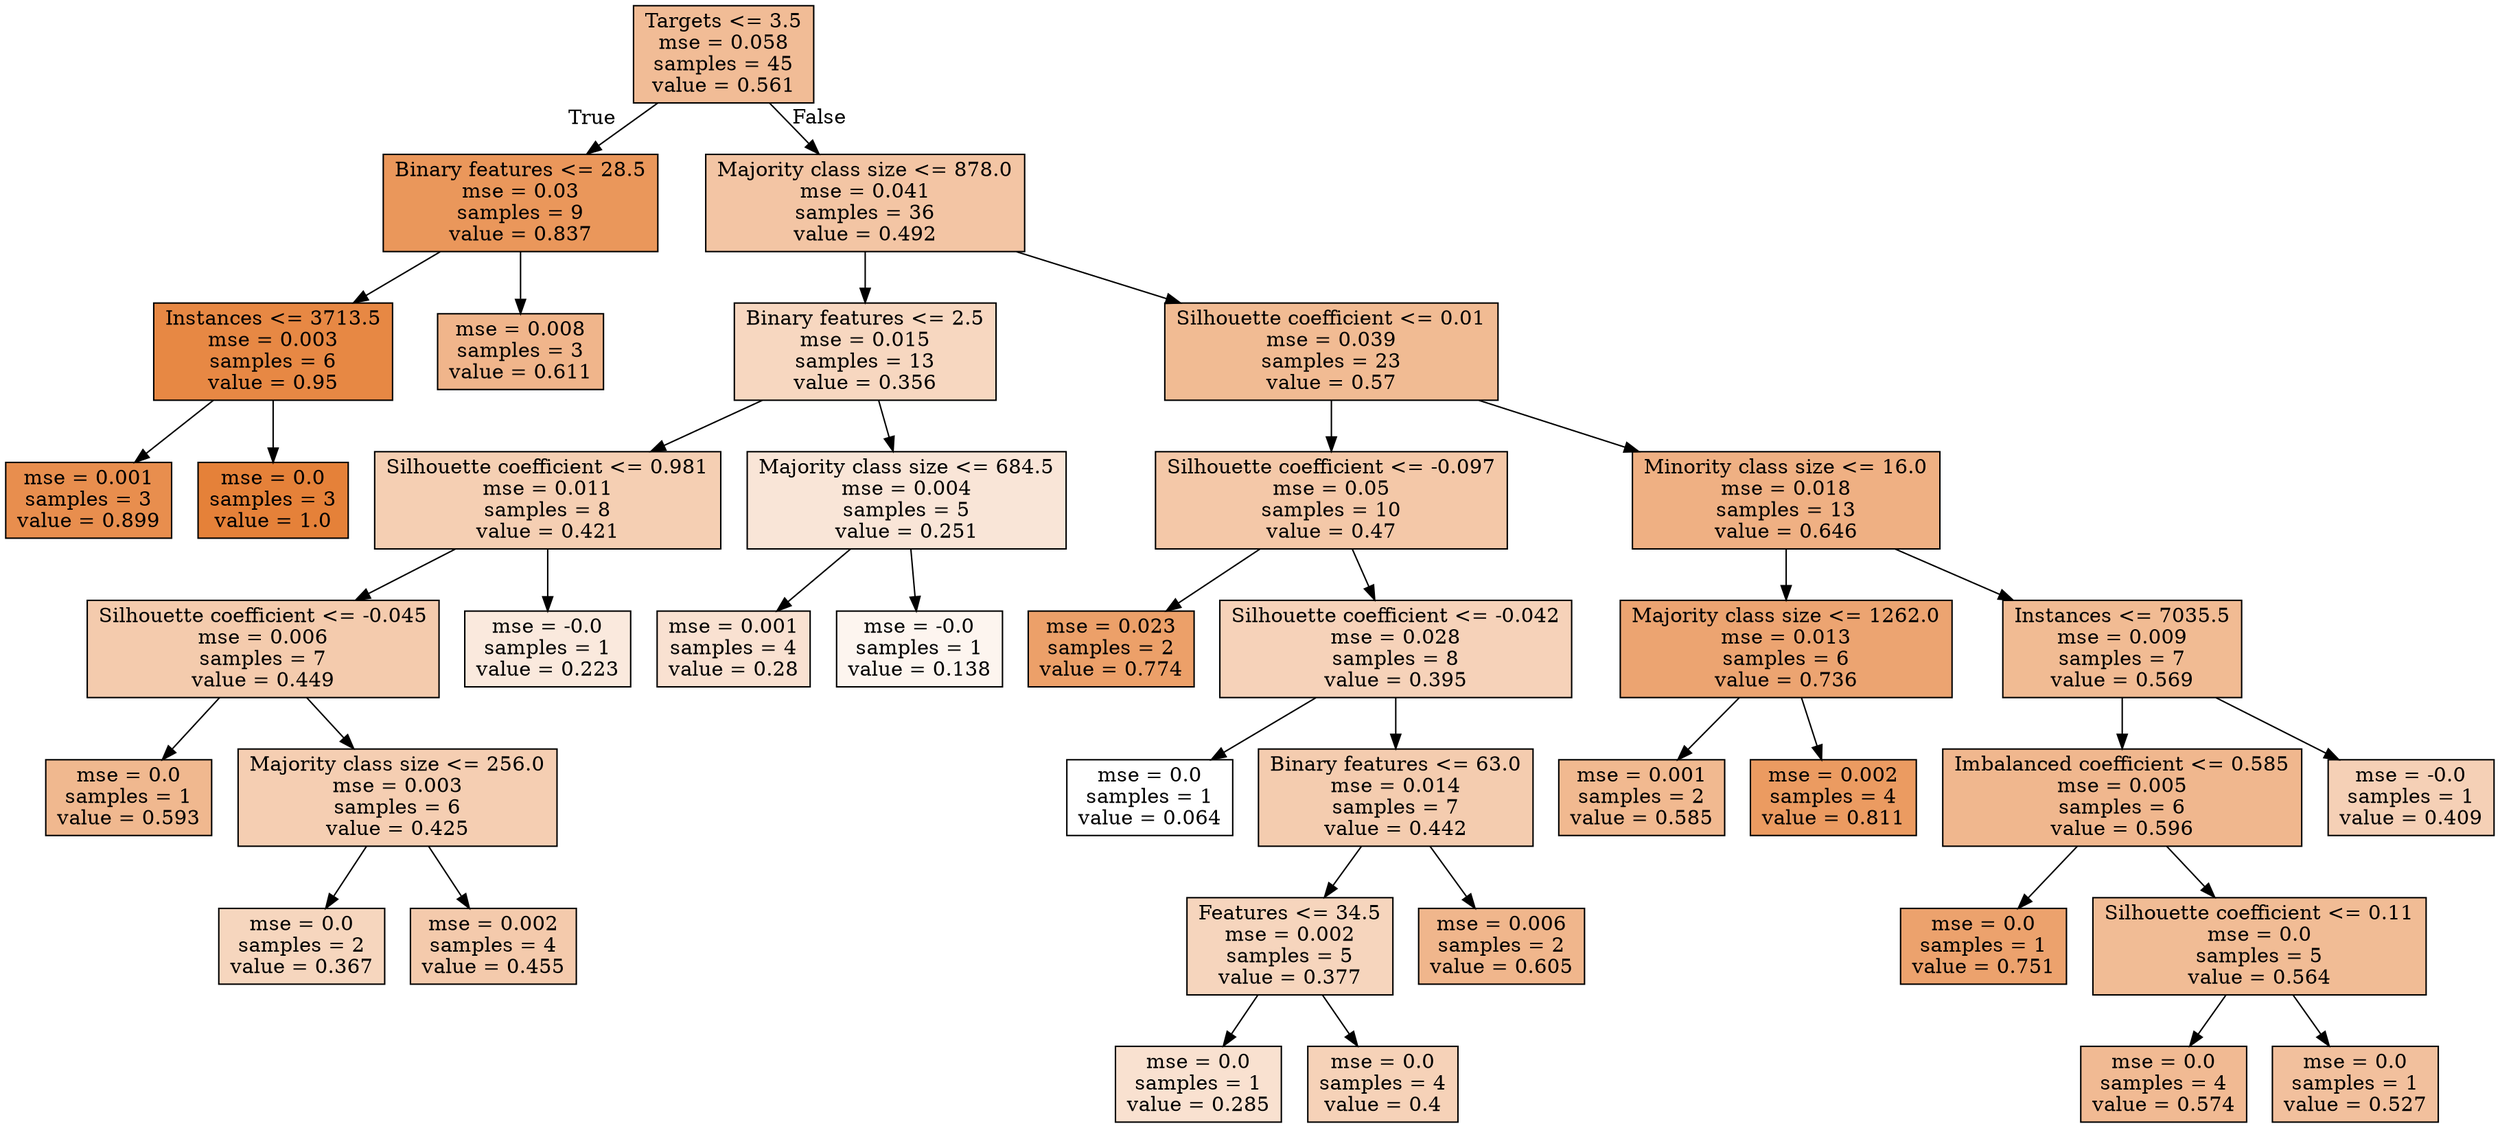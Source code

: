 digraph Tree {
node [shape=box, style="filled", color="black"] ;
0 [label="Targets <= 3.5\nmse = 0.058\nsamples = 45\nvalue = 0.561", fillcolor="#e5813987"] ;
1 [label="Binary features <= 28.5\nmse = 0.03\nsamples = 9\nvalue = 0.837", fillcolor="#e58139d3"] ;
0 -> 1 [labeldistance=2.5, labelangle=45, headlabel="True"] ;
2 [label="Instances <= 3713.5\nmse = 0.003\nsamples = 6\nvalue = 0.95", fillcolor="#e58139f1"] ;
1 -> 2 ;
3 [label="mse = 0.001\nsamples = 3\nvalue = 0.899", fillcolor="#e58139e4"] ;
2 -> 3 ;
4 [label="mse = 0.0\nsamples = 3\nvalue = 1.0", fillcolor="#e58139ff"] ;
2 -> 4 ;
5 [label="mse = 0.008\nsamples = 3\nvalue = 0.611", fillcolor="#e5813995"] ;
1 -> 5 ;
6 [label="Majority class size <= 878.0\nmse = 0.041\nsamples = 36\nvalue = 0.492", fillcolor="#e5813975"] ;
0 -> 6 [labeldistance=2.5, labelangle=-45, headlabel="False"] ;
7 [label="Binary features <= 2.5\nmse = 0.015\nsamples = 13\nvalue = 0.356", fillcolor="#e5813950"] ;
6 -> 7 ;
8 [label="Silhouette coefficient <= 0.981\nmse = 0.011\nsamples = 8\nvalue = 0.421", fillcolor="#e5813961"] ;
7 -> 8 ;
9 [label="Silhouette coefficient <= -0.045\nmse = 0.006\nsamples = 7\nvalue = 0.449", fillcolor="#e5813969"] ;
8 -> 9 ;
10 [label="mse = 0.0\nsamples = 1\nvalue = 0.593", fillcolor="#e5813990"] ;
9 -> 10 ;
11 [label="Majority class size <= 256.0\nmse = 0.003\nsamples = 6\nvalue = 0.425", fillcolor="#e5813962"] ;
9 -> 11 ;
12 [label="mse = 0.0\nsamples = 2\nvalue = 0.367", fillcolor="#e5813953"] ;
11 -> 12 ;
13 [label="mse = 0.002\nsamples = 4\nvalue = 0.455", fillcolor="#e581396a"] ;
11 -> 13 ;
14 [label="mse = -0.0\nsamples = 1\nvalue = 0.223", fillcolor="#e581392b"] ;
8 -> 14 ;
15 [label="Majority class size <= 684.5\nmse = 0.004\nsamples = 5\nvalue = 0.251", fillcolor="#e5813933"] ;
7 -> 15 ;
16 [label="mse = 0.001\nsamples = 4\nvalue = 0.28", fillcolor="#e581393b"] ;
15 -> 16 ;
17 [label="mse = -0.0\nsamples = 1\nvalue = 0.138", fillcolor="#e5813914"] ;
15 -> 17 ;
18 [label="Silhouette coefficient <= 0.01\nmse = 0.039\nsamples = 23\nvalue = 0.57", fillcolor="#e581398a"] ;
6 -> 18 ;
19 [label="Silhouette coefficient <= -0.097\nmse = 0.05\nsamples = 10\nvalue = 0.47", fillcolor="#e581396f"] ;
18 -> 19 ;
20 [label="mse = 0.023\nsamples = 2\nvalue = 0.774", fillcolor="#e58139c1"] ;
19 -> 20 ;
21 [label="Silhouette coefficient <= -0.042\nmse = 0.028\nsamples = 8\nvalue = 0.395", fillcolor="#e581395a"] ;
19 -> 21 ;
22 [label="mse = 0.0\nsamples = 1\nvalue = 0.064", fillcolor="#e5813900"] ;
21 -> 22 ;
23 [label="Binary features <= 63.0\nmse = 0.014\nsamples = 7\nvalue = 0.442", fillcolor="#e5813967"] ;
21 -> 23 ;
24 [label="Features <= 34.5\nmse = 0.002\nsamples = 5\nvalue = 0.377", fillcolor="#e5813955"] ;
23 -> 24 ;
25 [label="mse = 0.0\nsamples = 1\nvalue = 0.285", fillcolor="#e581393c"] ;
24 -> 25 ;
26 [label="mse = 0.0\nsamples = 4\nvalue = 0.4", fillcolor="#e581395b"] ;
24 -> 26 ;
27 [label="mse = 0.006\nsamples = 2\nvalue = 0.605", fillcolor="#e5813993"] ;
23 -> 27 ;
28 [label="Minority class size <= 16.0\nmse = 0.018\nsamples = 13\nvalue = 0.646", fillcolor="#e581399f"] ;
18 -> 28 ;
29 [label="Majority class size <= 1262.0\nmse = 0.013\nsamples = 6\nvalue = 0.736", fillcolor="#e58139b7"] ;
28 -> 29 ;
30 [label="mse = 0.001\nsamples = 2\nvalue = 0.585", fillcolor="#e581398e"] ;
29 -> 30 ;
31 [label="mse = 0.002\nsamples = 4\nvalue = 0.811", fillcolor="#e58139cb"] ;
29 -> 31 ;
32 [label="Instances <= 7035.5\nmse = 0.009\nsamples = 7\nvalue = 0.569", fillcolor="#e581398a"] ;
28 -> 32 ;
33 [label="Imbalanced coefficient <= 0.585\nmse = 0.005\nsamples = 6\nvalue = 0.596", fillcolor="#e5813991"] ;
32 -> 33 ;
34 [label="mse = 0.0\nsamples = 1\nvalue = 0.751", fillcolor="#e58139bb"] ;
33 -> 34 ;
35 [label="Silhouette coefficient <= 0.11\nmse = 0.0\nsamples = 5\nvalue = 0.564", fillcolor="#e5813988"] ;
33 -> 35 ;
36 [label="mse = 0.0\nsamples = 4\nvalue = 0.574", fillcolor="#e581398b"] ;
35 -> 36 ;
37 [label="mse = 0.0\nsamples = 1\nvalue = 0.527", fillcolor="#e581397e"] ;
35 -> 37 ;
38 [label="mse = -0.0\nsamples = 1\nvalue = 0.409", fillcolor="#e581395e"] ;
32 -> 38 ;
}